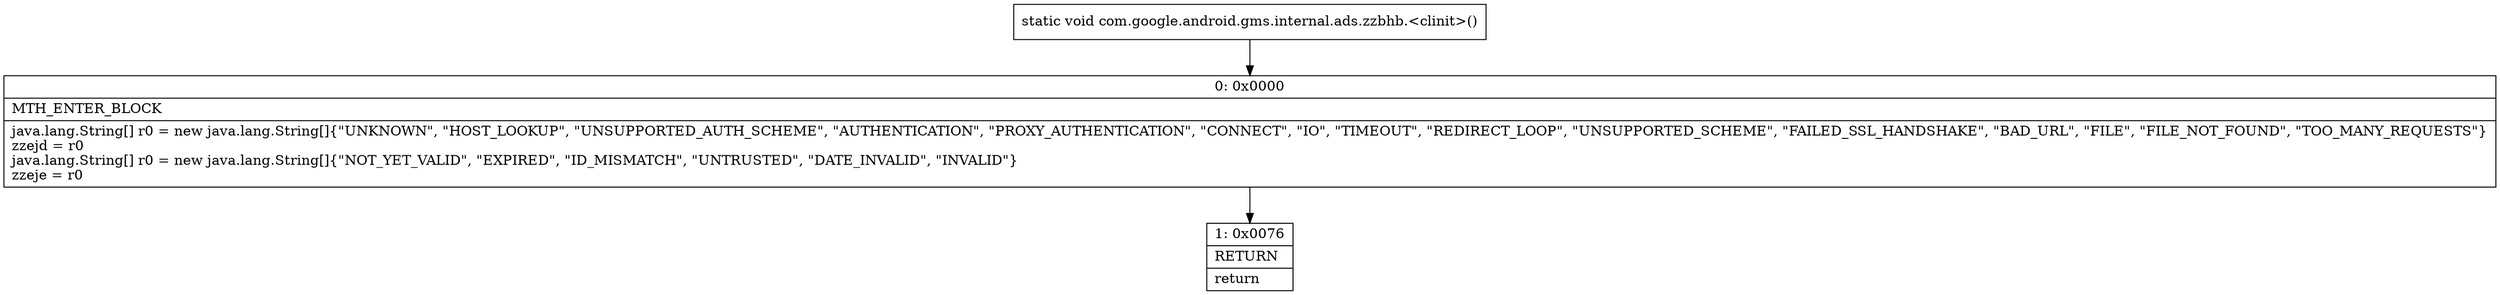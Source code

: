 digraph "CFG forcom.google.android.gms.internal.ads.zzbhb.\<clinit\>()V" {
Node_0 [shape=record,label="{0\:\ 0x0000|MTH_ENTER_BLOCK\l|java.lang.String[] r0 = new java.lang.String[]\{\"UNKNOWN\", \"HOST_LOOKUP\", \"UNSUPPORTED_AUTH_SCHEME\", \"AUTHENTICATION\", \"PROXY_AUTHENTICATION\", \"CONNECT\", \"IO\", \"TIMEOUT\", \"REDIRECT_LOOP\", \"UNSUPPORTED_SCHEME\", \"FAILED_SSL_HANDSHAKE\", \"BAD_URL\", \"FILE\", \"FILE_NOT_FOUND\", \"TOO_MANY_REQUESTS\"\}\lzzejd = r0\ljava.lang.String[] r0 = new java.lang.String[]\{\"NOT_YET_VALID\", \"EXPIRED\", \"ID_MISMATCH\", \"UNTRUSTED\", \"DATE_INVALID\", \"INVALID\"\}\lzzeje = r0\l}"];
Node_1 [shape=record,label="{1\:\ 0x0076|RETURN\l|return\l}"];
MethodNode[shape=record,label="{static void com.google.android.gms.internal.ads.zzbhb.\<clinit\>() }"];
MethodNode -> Node_0;
Node_0 -> Node_1;
}

